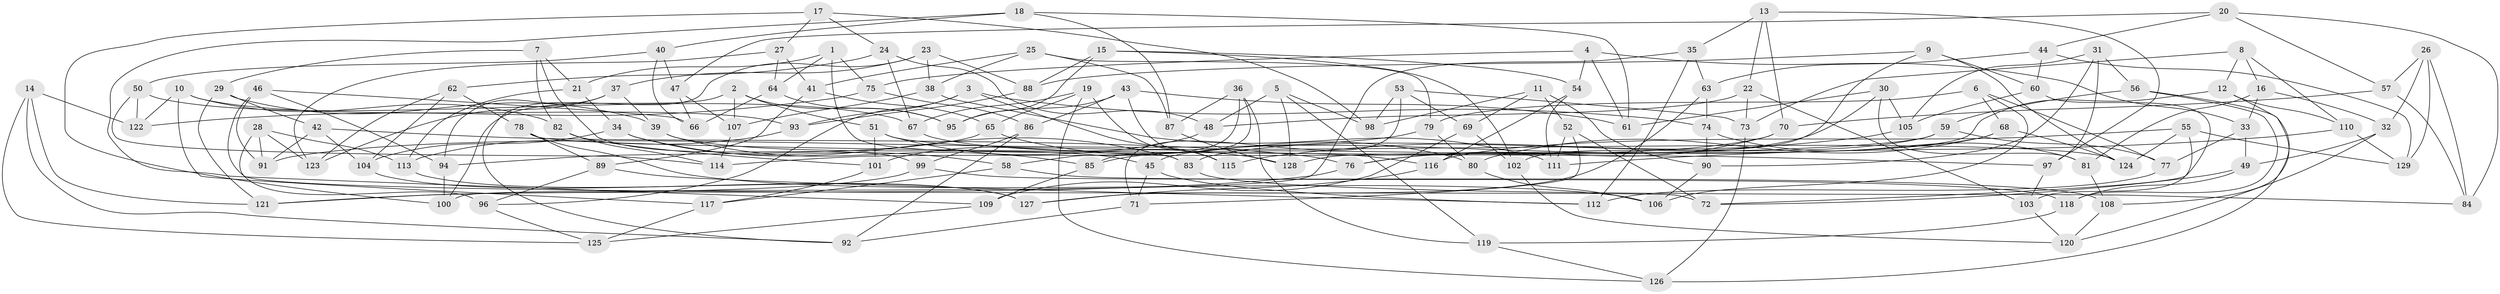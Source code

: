 // Generated by graph-tools (version 1.1) at 2025/27/03/09/25 03:27:00]
// undirected, 129 vertices, 258 edges
graph export_dot {
graph [start="1"]
  node [color=gray90,style=filled];
  1;
  2;
  3;
  4;
  5;
  6;
  7;
  8;
  9;
  10;
  11;
  12;
  13;
  14;
  15;
  16;
  17;
  18;
  19;
  20;
  21;
  22;
  23;
  24;
  25;
  26;
  27;
  28;
  29;
  30;
  31;
  32;
  33;
  34;
  35;
  36;
  37;
  38;
  39;
  40;
  41;
  42;
  43;
  44;
  45;
  46;
  47;
  48;
  49;
  50;
  51;
  52;
  53;
  54;
  55;
  56;
  57;
  58;
  59;
  60;
  61;
  62;
  63;
  64;
  65;
  66;
  67;
  68;
  69;
  70;
  71;
  72;
  73;
  74;
  75;
  76;
  77;
  78;
  79;
  80;
  81;
  82;
  83;
  84;
  85;
  86;
  87;
  88;
  89;
  90;
  91;
  92;
  93;
  94;
  95;
  96;
  97;
  98;
  99;
  100;
  101;
  102;
  103;
  104;
  105;
  106;
  107;
  108;
  109;
  110;
  111;
  112;
  113;
  114;
  115;
  116;
  117;
  118;
  119;
  120;
  121;
  122;
  123;
  124;
  125;
  126;
  127;
  128;
  129;
  1 -- 83;
  1 -- 75;
  1 -- 64;
  1 -- 21;
  2 -- 95;
  2 -- 51;
  2 -- 107;
  2 -- 100;
  3 -- 74;
  3 -- 115;
  3 -- 93;
  3 -- 96;
  4 -- 33;
  4 -- 61;
  4 -- 54;
  4 -- 75;
  5 -- 48;
  5 -- 128;
  5 -- 119;
  5 -- 98;
  6 -- 77;
  6 -- 68;
  6 -- 106;
  6 -- 79;
  7 -- 29;
  7 -- 99;
  7 -- 21;
  7 -- 82;
  8 -- 16;
  8 -- 73;
  8 -- 12;
  8 -- 110;
  9 -- 60;
  9 -- 88;
  9 -- 102;
  9 -- 124;
  10 -- 117;
  10 -- 82;
  10 -- 93;
  10 -- 122;
  11 -- 90;
  11 -- 52;
  11 -- 69;
  11 -- 98;
  12 -- 128;
  12 -- 108;
  12 -- 110;
  13 -- 97;
  13 -- 35;
  13 -- 22;
  13 -- 70;
  14 -- 122;
  14 -- 121;
  14 -- 125;
  14 -- 92;
  15 -- 102;
  15 -- 95;
  15 -- 88;
  15 -- 54;
  16 -- 81;
  16 -- 33;
  16 -- 32;
  17 -- 27;
  17 -- 100;
  17 -- 24;
  17 -- 98;
  18 -- 61;
  18 -- 87;
  18 -- 40;
  18 -- 109;
  19 -- 126;
  19 -- 65;
  19 -- 67;
  19 -- 115;
  20 -- 84;
  20 -- 47;
  20 -- 44;
  20 -- 57;
  21 -- 34;
  21 -- 113;
  22 -- 103;
  22 -- 48;
  22 -- 73;
  23 -- 88;
  23 -- 38;
  23 -- 92;
  23 -- 37;
  24 -- 62;
  24 -- 48;
  24 -- 67;
  25 -- 79;
  25 -- 41;
  25 -- 87;
  25 -- 38;
  26 -- 32;
  26 -- 57;
  26 -- 84;
  26 -- 129;
  27 -- 64;
  27 -- 123;
  27 -- 41;
  28 -- 123;
  28 -- 113;
  28 -- 91;
  28 -- 96;
  29 -- 121;
  29 -- 39;
  29 -- 42;
  30 -- 61;
  30 -- 81;
  30 -- 45;
  30 -- 105;
  31 -- 105;
  31 -- 56;
  31 -- 90;
  31 -- 97;
  32 -- 120;
  32 -- 49;
  33 -- 77;
  33 -- 49;
  34 -- 58;
  34 -- 104;
  34 -- 83;
  35 -- 100;
  35 -- 112;
  35 -- 63;
  36 -- 58;
  36 -- 85;
  36 -- 87;
  36 -- 119;
  37 -- 123;
  37 -- 39;
  37 -- 94;
  38 -- 111;
  38 -- 107;
  39 -- 45;
  39 -- 85;
  40 -- 50;
  40 -- 47;
  40 -- 66;
  41 -- 89;
  41 -- 65;
  42 -- 104;
  42 -- 91;
  42 -- 76;
  43 -- 86;
  43 -- 61;
  43 -- 95;
  43 -- 115;
  44 -- 63;
  44 -- 129;
  44 -- 60;
  45 -- 71;
  45 -- 112;
  46 -- 94;
  46 -- 91;
  46 -- 72;
  46 -- 66;
  47 -- 107;
  47 -- 66;
  48 -- 101;
  49 -- 72;
  49 -- 118;
  50 -- 122;
  50 -- 67;
  50 -- 114;
  51 -- 124;
  51 -- 101;
  51 -- 128;
  52 -- 72;
  52 -- 71;
  52 -- 111;
  53 -- 69;
  53 -- 73;
  53 -- 71;
  53 -- 98;
  54 -- 111;
  54 -- 116;
  55 -- 116;
  55 -- 103;
  55 -- 124;
  55 -- 129;
  56 -- 126;
  56 -- 59;
  56 -- 118;
  57 -- 84;
  57 -- 70;
  58 -- 117;
  58 -- 118;
  59 -- 77;
  59 -- 83;
  59 -- 114;
  60 -- 105;
  60 -- 72;
  62 -- 123;
  62 -- 78;
  62 -- 104;
  63 -- 127;
  63 -- 74;
  64 -- 66;
  64 -- 95;
  65 -- 94;
  65 -- 80;
  67 -- 116;
  68 -- 124;
  68 -- 80;
  68 -- 76;
  69 -- 102;
  69 -- 109;
  70 -- 85;
  70 -- 76;
  71 -- 92;
  73 -- 126;
  74 -- 81;
  74 -- 90;
  75 -- 86;
  75 -- 122;
  76 -- 121;
  77 -- 112;
  78 -- 106;
  78 -- 89;
  78 -- 97;
  79 -- 80;
  79 -- 91;
  80 -- 106;
  81 -- 108;
  82 -- 101;
  82 -- 114;
  83 -- 84;
  85 -- 109;
  86 -- 92;
  86 -- 99;
  87 -- 128;
  88 -- 93;
  89 -- 112;
  89 -- 96;
  90 -- 106;
  93 -- 113;
  94 -- 100;
  96 -- 125;
  97 -- 103;
  99 -- 108;
  99 -- 121;
  101 -- 117;
  102 -- 120;
  103 -- 120;
  104 -- 127;
  105 -- 115;
  107 -- 114;
  108 -- 120;
  109 -- 125;
  110 -- 129;
  110 -- 111;
  113 -- 127;
  116 -- 127;
  117 -- 125;
  118 -- 119;
  119 -- 126;
}
